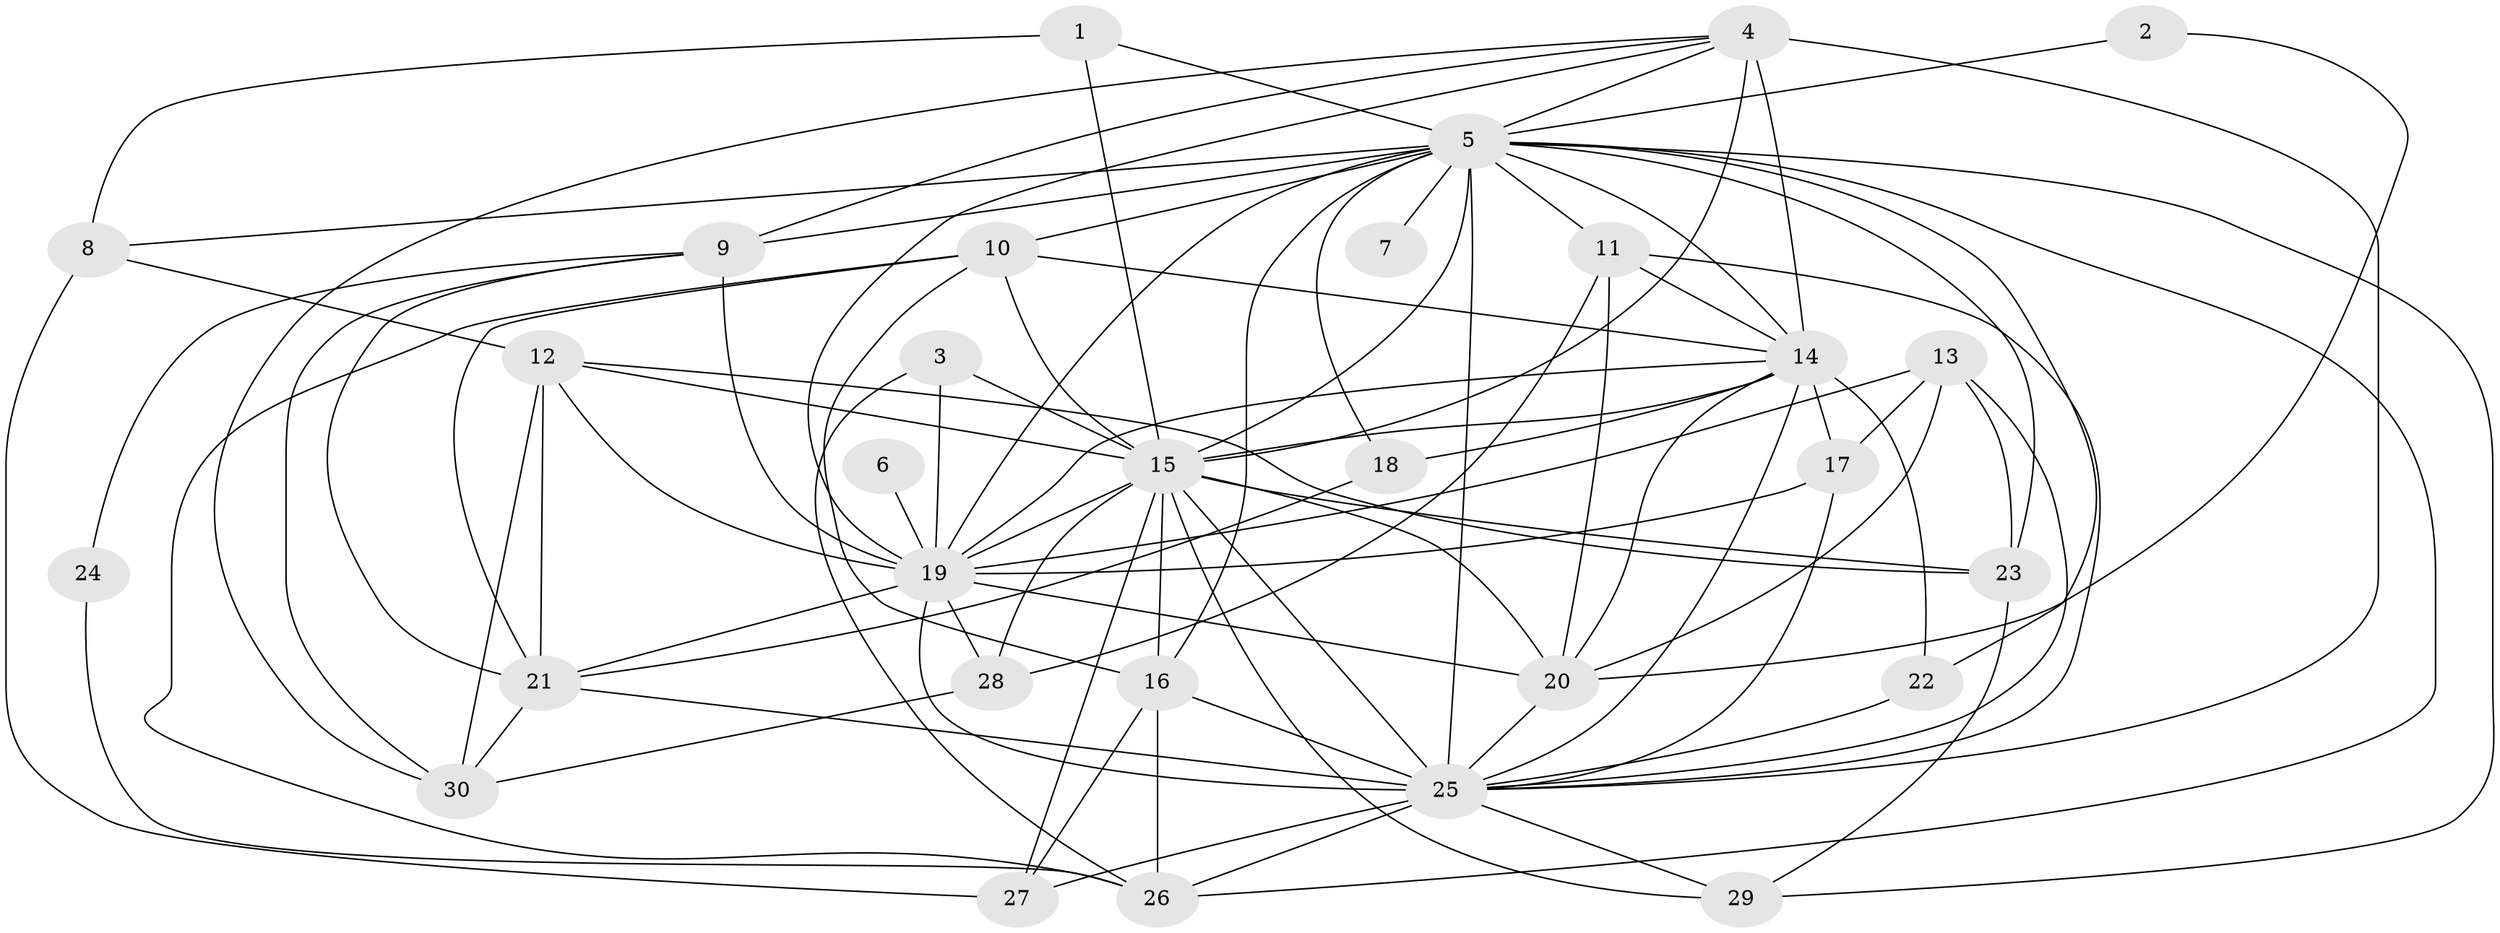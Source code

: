 // original degree distribution, {14: 0.02040816326530612, 22: 0.01020408163265306, 15: 0.01020408163265306, 31: 0.01020408163265306, 23: 0.01020408163265306, 17: 0.01020408163265306, 12: 0.01020408163265306, 20: 0.01020408163265306, 19: 0.01020408163265306, 5: 0.02040816326530612, 2: 0.5102040816326531, 8: 0.01020408163265306, 3: 0.1836734693877551, 10: 0.01020408163265306, 4: 0.12244897959183673, 7: 0.01020408163265306, 6: 0.030612244897959183}
// Generated by graph-tools (version 1.1) at 2025/36/03/04/25 23:36:17]
// undirected, 30 vertices, 91 edges
graph export_dot {
  node [color=gray90,style=filled];
  1;
  2;
  3;
  4;
  5;
  6;
  7;
  8;
  9;
  10;
  11;
  12;
  13;
  14;
  15;
  16;
  17;
  18;
  19;
  20;
  21;
  22;
  23;
  24;
  25;
  26;
  27;
  28;
  29;
  30;
  1 -- 5 [weight=1.0];
  1 -- 8 [weight=1.0];
  1 -- 15 [weight=1.0];
  2 -- 5 [weight=1.0];
  2 -- 20 [weight=1.0];
  3 -- 15 [weight=1.0];
  3 -- 19 [weight=1.0];
  3 -- 26 [weight=1.0];
  4 -- 5 [weight=1.0];
  4 -- 9 [weight=2.0];
  4 -- 14 [weight=4.0];
  4 -- 15 [weight=3.0];
  4 -- 19 [weight=1.0];
  4 -- 25 [weight=3.0];
  4 -- 30 [weight=1.0];
  5 -- 7 [weight=1.0];
  5 -- 8 [weight=1.0];
  5 -- 9 [weight=2.0];
  5 -- 10 [weight=2.0];
  5 -- 11 [weight=1.0];
  5 -- 14 [weight=3.0];
  5 -- 15 [weight=5.0];
  5 -- 16 [weight=1.0];
  5 -- 18 [weight=1.0];
  5 -- 19 [weight=1.0];
  5 -- 22 [weight=1.0];
  5 -- 23 [weight=1.0];
  5 -- 25 [weight=4.0];
  5 -- 26 [weight=1.0];
  5 -- 29 [weight=1.0];
  6 -- 19 [weight=1.0];
  8 -- 12 [weight=1.0];
  8 -- 27 [weight=1.0];
  9 -- 19 [weight=1.0];
  9 -- 21 [weight=1.0];
  9 -- 24 [weight=1.0];
  9 -- 30 [weight=1.0];
  10 -- 14 [weight=1.0];
  10 -- 15 [weight=1.0];
  10 -- 16 [weight=1.0];
  10 -- 21 [weight=1.0];
  10 -- 26 [weight=1.0];
  11 -- 14 [weight=1.0];
  11 -- 20 [weight=1.0];
  11 -- 25 [weight=1.0];
  11 -- 28 [weight=1.0];
  12 -- 15 [weight=2.0];
  12 -- 19 [weight=1.0];
  12 -- 21 [weight=2.0];
  12 -- 23 [weight=1.0];
  12 -- 30 [weight=1.0];
  13 -- 17 [weight=1.0];
  13 -- 19 [weight=1.0];
  13 -- 20 [weight=1.0];
  13 -- 23 [weight=1.0];
  13 -- 25 [weight=2.0];
  14 -- 15 [weight=3.0];
  14 -- 17 [weight=1.0];
  14 -- 18 [weight=1.0];
  14 -- 19 [weight=2.0];
  14 -- 20 [weight=1.0];
  14 -- 22 [weight=1.0];
  14 -- 25 [weight=3.0];
  15 -- 16 [weight=1.0];
  15 -- 19 [weight=4.0];
  15 -- 20 [weight=1.0];
  15 -- 23 [weight=2.0];
  15 -- 25 [weight=11.0];
  15 -- 27 [weight=1.0];
  15 -- 28 [weight=1.0];
  15 -- 29 [weight=1.0];
  16 -- 25 [weight=1.0];
  16 -- 26 [weight=2.0];
  16 -- 27 [weight=1.0];
  17 -- 19 [weight=1.0];
  17 -- 25 [weight=1.0];
  18 -- 21 [weight=1.0];
  19 -- 20 [weight=2.0];
  19 -- 21 [weight=1.0];
  19 -- 25 [weight=5.0];
  19 -- 28 [weight=1.0];
  20 -- 25 [weight=3.0];
  21 -- 25 [weight=2.0];
  21 -- 30 [weight=1.0];
  22 -- 25 [weight=3.0];
  23 -- 29 [weight=1.0];
  24 -- 26 [weight=1.0];
  25 -- 26 [weight=1.0];
  25 -- 27 [weight=1.0];
  25 -- 29 [weight=1.0];
  28 -- 30 [weight=1.0];
}
